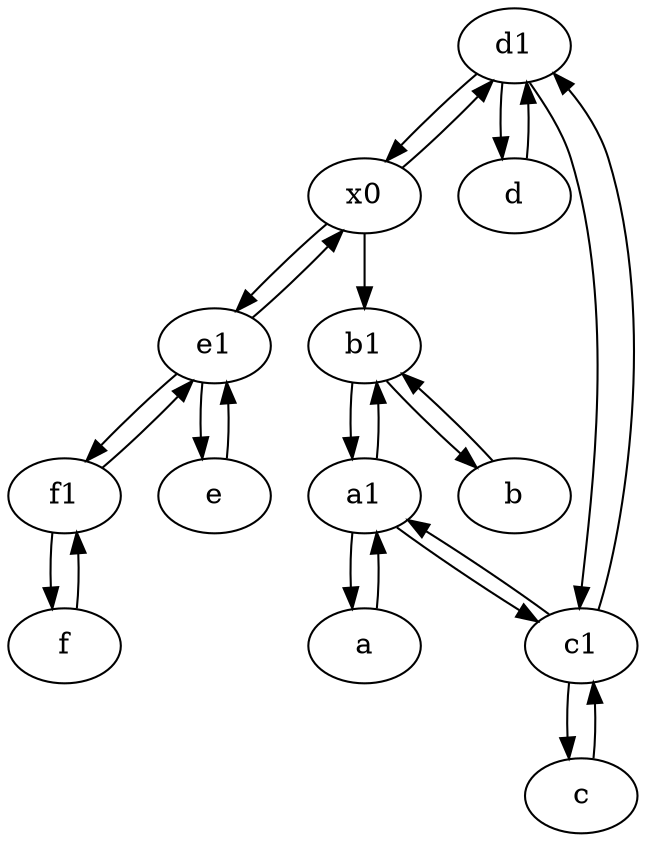 digraph  {
	d1 [pos="25,30!"];
	b [pos="50,20!"];
	a [pos="40,10!"];
	c [pos="20,10!"];
	f [pos="15,45!"];
	a1 [pos="40,15!"];
	x0;
	d [pos="20,30!"];
	e [pos="30,50!"];
	b1 [pos="45,20!"];
	c1 [pos="30,15!"];
	f1;
	e1 [pos="25,45!"];
	a1 -> a;
	d1 -> c1;
	a -> a1;
	e1 -> x0;
	e -> e1;
	a1 -> b1;
	f -> f1;
	c1 -> c;
	c -> c1;
	d1 -> x0;
	x0 -> d1;
	x0 -> b1;
	e1 -> f1;
	e1 -> e;
	f1 -> e1;
	a1 -> c1;
	b1 -> a1;
	b -> b1;
	d -> d1;
	x0 -> e1;
	d1 -> d;
	f1 -> f;
	b1 -> b;
	c1 -> d1;
	c1 -> a1;

	}